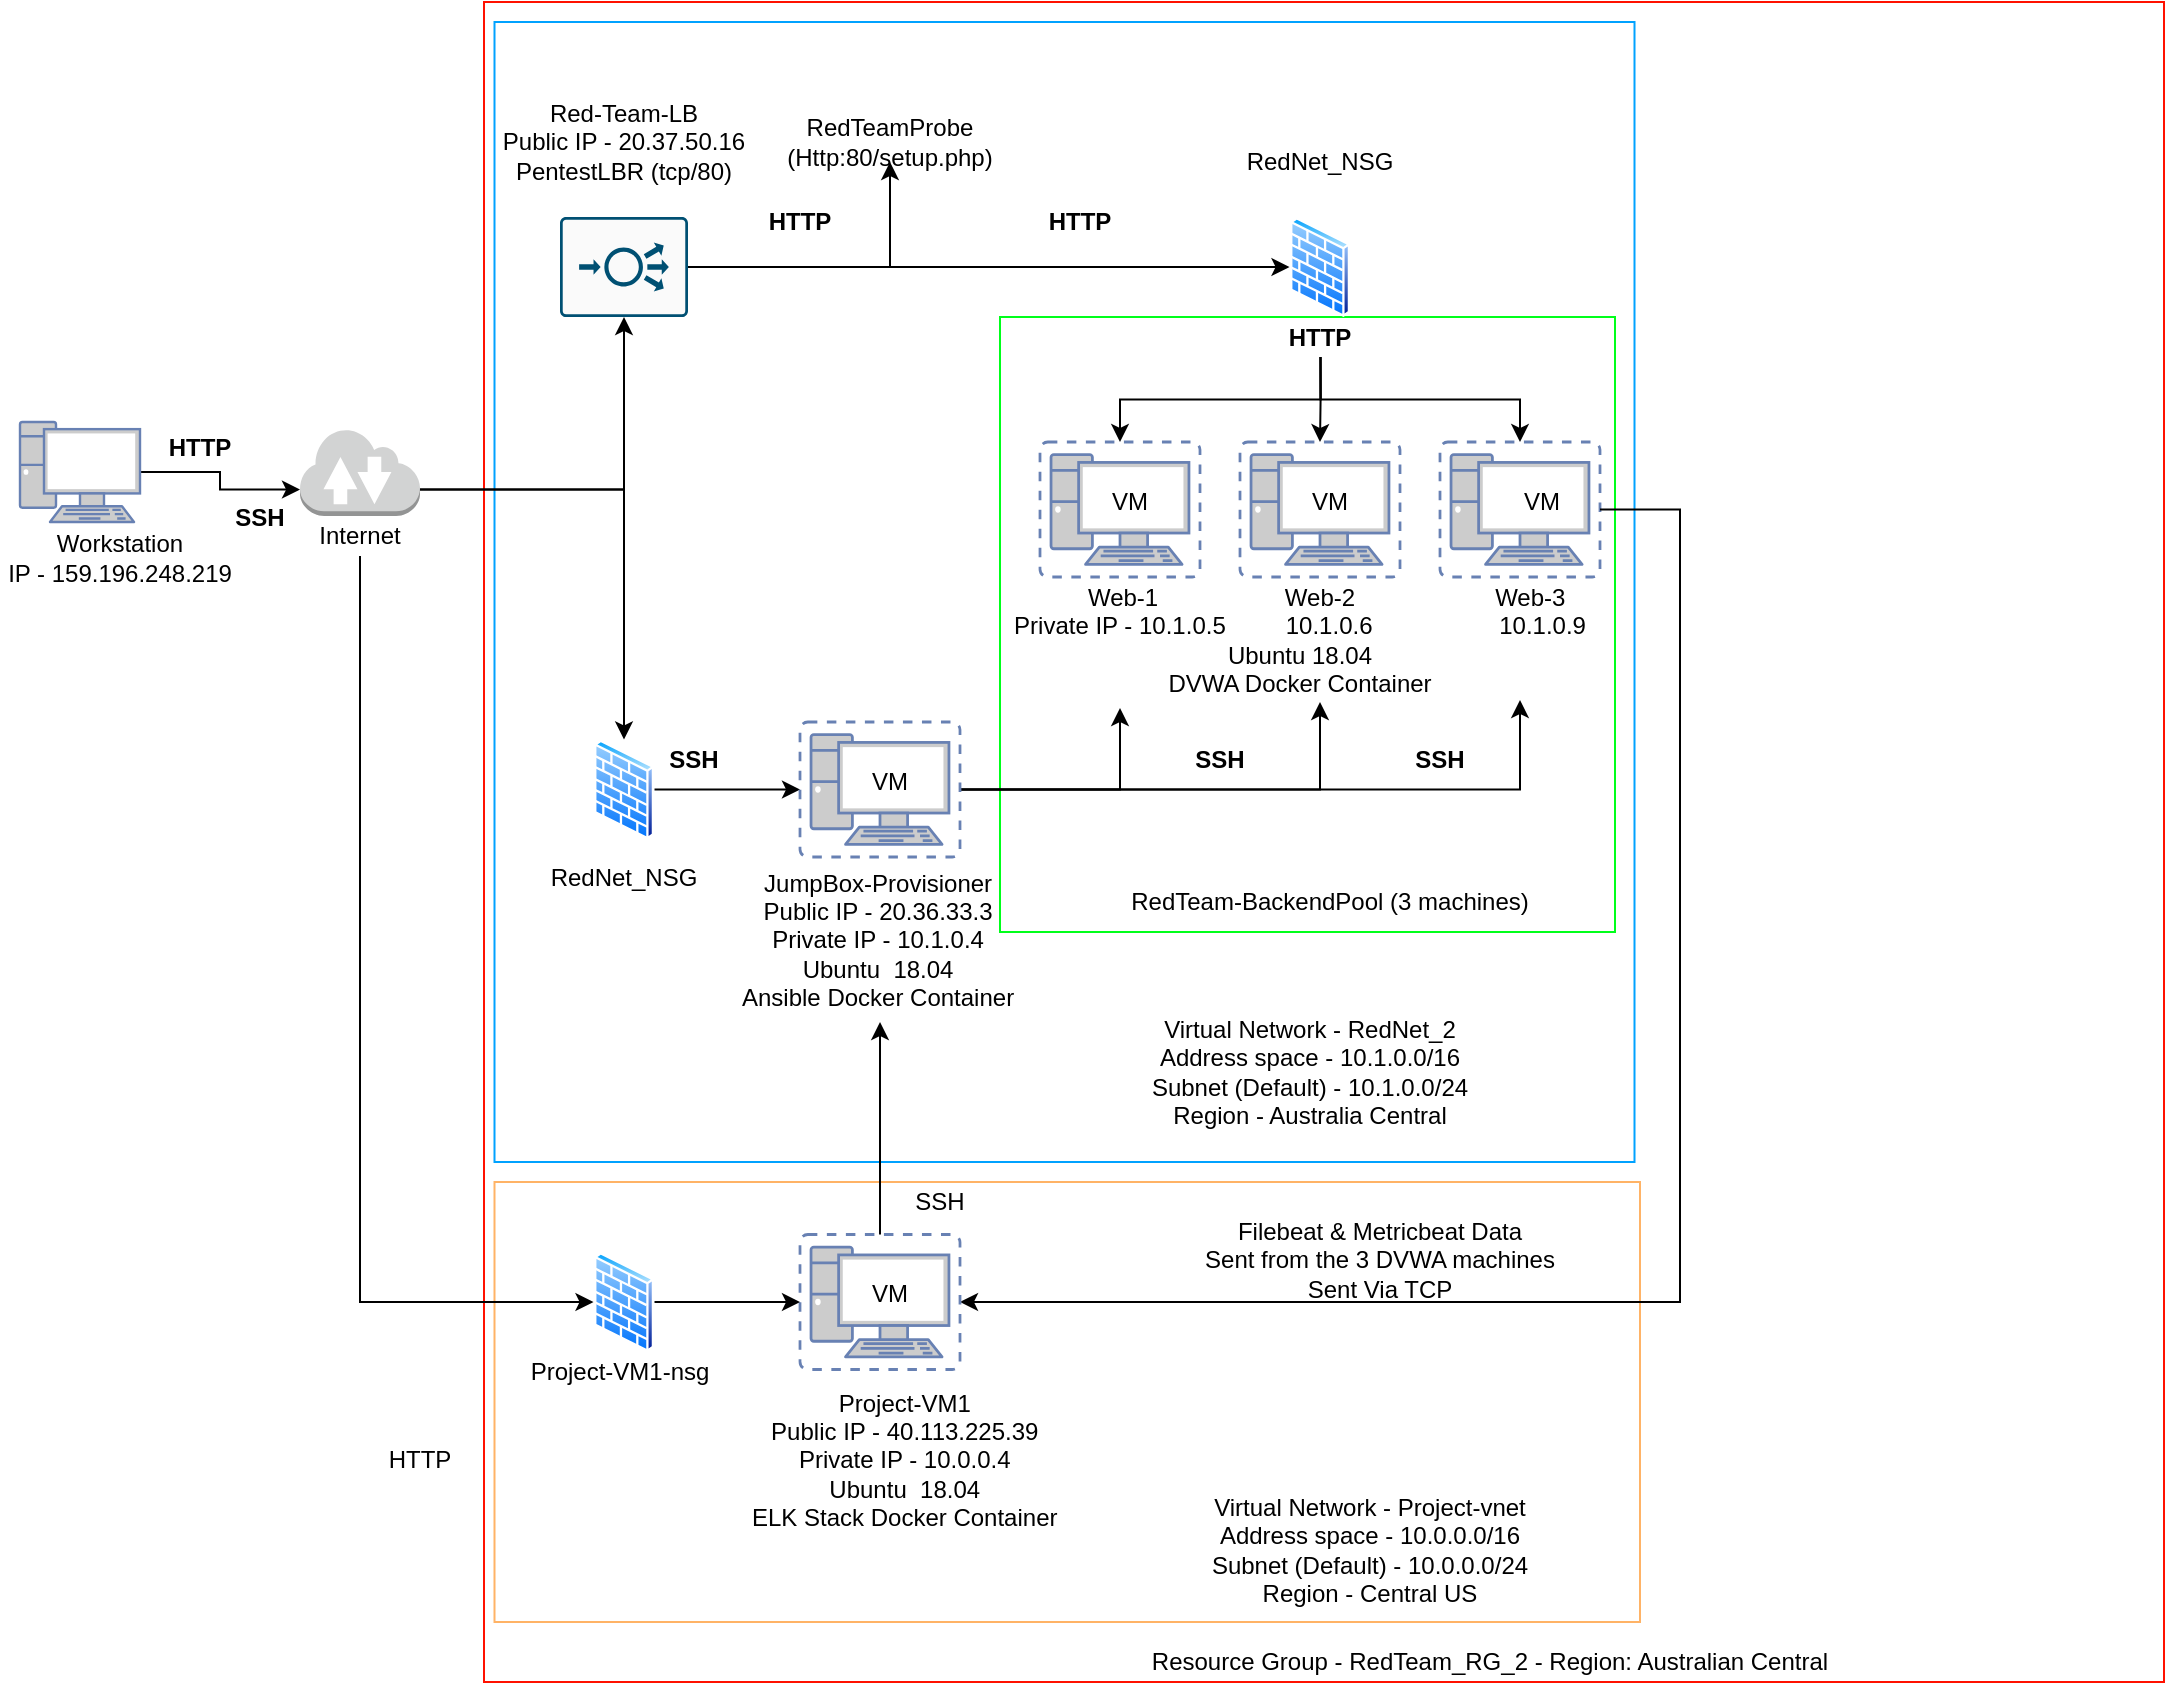 <mxfile version="15.1.2" type="device"><diagram id="x5I4vCdn4oRVfUHawAmI" name="Page-1"><mxGraphModel dx="1422" dy="794" grid="1" gridSize="10" guides="1" tooltips="1" connect="1" arrows="1" fold="1" page="1" pageScale="1" pageWidth="850" pageHeight="1100" math="0" shadow="0"><root><mxCell id="0"/><mxCell id="1" parent="0"/><mxCell id="QsWGYJ9qCwJeC7bXF7KW-99" value="" style="whiteSpace=wrap;html=1;aspect=fixed;strokeColor=#FF1100;" parent="1" vertex="1"><mxGeometry x="242" y="50" width="840" height="840" as="geometry"/></mxCell><mxCell id="mw-ZjkCpr08ad_6L8ox2-15" value="" style="rounded=0;whiteSpace=wrap;html=1;strokeColor=#FFB366;" parent="1" vertex="1"><mxGeometry x="247.25" y="640" width="572.75" height="220" as="geometry"/></mxCell><mxCell id="QsWGYJ9qCwJeC7bXF7KW-102" value="" style="whiteSpace=wrap;html=1;aspect=fixed;strokeColor=#00A2FF;" parent="1" vertex="1"><mxGeometry x="247.25" y="60" width="570" height="570" as="geometry"/></mxCell><mxCell id="QsWGYJ9qCwJeC7bXF7KW-103" value="" style="whiteSpace=wrap;html=1;aspect=fixed;strokeColor=#00FF1A;" parent="1" vertex="1"><mxGeometry x="500" y="207.5" width="307.5" height="307.5" as="geometry"/></mxCell><mxCell id="QsWGYJ9qCwJeC7bXF7KW-61" style="edgeStyle=orthogonalEdgeStyle;rounded=0;orthogonalLoop=1;jettySize=auto;html=1;exitX=1;exitY=0.5;exitDx=0;exitDy=0;exitPerimeter=0;entryX=0;entryY=0.7;entryDx=0;entryDy=0;entryPerimeter=0;" parent="1" source="QsWGYJ9qCwJeC7bXF7KW-1" target="QsWGYJ9qCwJeC7bXF7KW-2" edge="1"><mxGeometry relative="1" as="geometry"/></mxCell><mxCell id="QsWGYJ9qCwJeC7bXF7KW-1" value="" style="fontColor=#0066CC;verticalAlign=top;verticalLabelPosition=bottom;labelPosition=center;align=center;html=1;outlineConnect=0;fillColor=#CCCCCC;strokeColor=#6881B3;gradientColor=none;gradientDirection=north;strokeWidth=2;shape=mxgraph.networks.pc;" parent="1" vertex="1"><mxGeometry x="10" y="260" width="60" height="50" as="geometry"/></mxCell><mxCell id="QsWGYJ9qCwJeC7bXF7KW-17" style="edgeStyle=orthogonalEdgeStyle;rounded=0;orthogonalLoop=1;jettySize=auto;html=1;exitX=1;exitY=0.7;exitDx=0;exitDy=0;exitPerimeter=0;entryX=0.5;entryY=1;entryDx=0;entryDy=0;entryPerimeter=0;" parent="1" source="QsWGYJ9qCwJeC7bXF7KW-2" target="QsWGYJ9qCwJeC7bXF7KW-3" edge="1"><mxGeometry relative="1" as="geometry"/></mxCell><mxCell id="QsWGYJ9qCwJeC7bXF7KW-18" style="edgeStyle=orthogonalEdgeStyle;rounded=0;orthogonalLoop=1;jettySize=auto;html=1;exitX=1;exitY=0.7;exitDx=0;exitDy=0;exitPerimeter=0;entryX=0.5;entryY=0;entryDx=0;entryDy=0;" parent="1" source="QsWGYJ9qCwJeC7bXF7KW-2" target="QsWGYJ9qCwJeC7bXF7KW-4" edge="1"><mxGeometry relative="1" as="geometry"/></mxCell><mxCell id="QsWGYJ9qCwJeC7bXF7KW-2" value="" style="outlineConnect=0;dashed=0;verticalLabelPosition=bottom;verticalAlign=top;align=center;html=1;shape=mxgraph.aws3.internet_2;fillColor=#D2D3D3;gradientColor=none;" parent="1" vertex="1"><mxGeometry x="150" y="263" width="60" height="44" as="geometry"/></mxCell><mxCell id="QsWGYJ9qCwJeC7bXF7KW-19" style="edgeStyle=orthogonalEdgeStyle;rounded=0;orthogonalLoop=1;jettySize=auto;html=1;exitX=1;exitY=0.5;exitDx=0;exitDy=0;exitPerimeter=0;entryX=0;entryY=0.5;entryDx=0;entryDy=0;" parent="1" source="QsWGYJ9qCwJeC7bXF7KW-3" target="QsWGYJ9qCwJeC7bXF7KW-5" edge="1"><mxGeometry relative="1" as="geometry"/></mxCell><mxCell id="QsWGYJ9qCwJeC7bXF7KW-100" style="edgeStyle=orthogonalEdgeStyle;rounded=0;orthogonalLoop=1;jettySize=auto;html=1;exitX=1;exitY=0.5;exitDx=0;exitDy=0;exitPerimeter=0;entryX=0.5;entryY=1;entryDx=0;entryDy=0;" parent="1" source="QsWGYJ9qCwJeC7bXF7KW-3" target="QsWGYJ9qCwJeC7bXF7KW-98" edge="1"><mxGeometry relative="1" as="geometry"/></mxCell><mxCell id="QsWGYJ9qCwJeC7bXF7KW-3" value="" style="points=[[0.015,0.015,0],[0.985,0.015,0],[0.985,0.985,0],[0.015,0.985,0],[0.25,0,0],[0.5,0,0],[0.75,0,0],[1,0.25,0],[1,0.5,0],[1,0.75,0],[0.75,1,0],[0.5,1,0],[0.25,1,0],[0,0.75,0],[0,0.5,0],[0,0.25,0]];verticalLabelPosition=bottom;html=1;verticalAlign=top;aspect=fixed;align=center;pointerEvents=1;shape=mxgraph.cisco19.rect;prIcon=load_balancer;fillColor=#FAFAFA;strokeColor=#005073;" parent="1" vertex="1"><mxGeometry x="280" y="157.5" width="64" height="50" as="geometry"/></mxCell><mxCell id="QsWGYJ9qCwJeC7bXF7KW-35" style="edgeStyle=orthogonalEdgeStyle;rounded=0;orthogonalLoop=1;jettySize=auto;html=1;exitX=1;exitY=0.5;exitDx=0;exitDy=0;entryX=0;entryY=0.5;entryDx=0;entryDy=0;entryPerimeter=0;" parent="1" source="QsWGYJ9qCwJeC7bXF7KW-4" target="QsWGYJ9qCwJeC7bXF7KW-47" edge="1"><mxGeometry relative="1" as="geometry"><mxPoint x="400" y="505" as="targetPoint"/></mxGeometry></mxCell><mxCell id="QsWGYJ9qCwJeC7bXF7KW-4" value="" style="aspect=fixed;perimeter=ellipsePerimeter;html=1;align=center;shadow=0;dashed=0;spacingTop=3;image;image=img/lib/active_directory/firewall.svg;" parent="1" vertex="1"><mxGeometry x="296.75" y="418.75" width="30.5" height="50" as="geometry"/></mxCell><mxCell id="QsWGYJ9qCwJeC7bXF7KW-5" value="" style="aspect=fixed;perimeter=ellipsePerimeter;html=1;align=center;shadow=0;dashed=0;spacingTop=3;image;image=img/lib/active_directory/firewall.svg;" parent="1" vertex="1"><mxGeometry x="644.75" y="157.5" width="30.5" height="50" as="geometry"/></mxCell><mxCell id="QsWGYJ9qCwJeC7bXF7KW-90" style="edgeStyle=orthogonalEdgeStyle;rounded=0;orthogonalLoop=1;jettySize=auto;html=1;exitX=1;exitY=0.5;exitDx=0;exitDy=0;exitPerimeter=0;" parent="1" source="QsWGYJ9qCwJeC7bXF7KW-47" edge="1"><mxGeometry relative="1" as="geometry"><mxPoint x="760" y="399" as="targetPoint"/><Array as="points"><mxPoint x="760" y="444"/></Array></mxGeometry></mxCell><mxCell id="QsWGYJ9qCwJeC7bXF7KW-92" style="edgeStyle=orthogonalEdgeStyle;rounded=0;orthogonalLoop=1;jettySize=auto;html=1;exitX=1;exitY=0.5;exitDx=0;exitDy=0;exitPerimeter=0;" parent="1" source="QsWGYJ9qCwJeC7bXF7KW-47" target="QsWGYJ9qCwJeC7bXF7KW-89" edge="1"><mxGeometry relative="1" as="geometry"><Array as="points"><mxPoint x="660" y="444"/></Array></mxGeometry></mxCell><mxCell id="QsWGYJ9qCwJeC7bXF7KW-93" style="edgeStyle=orthogonalEdgeStyle;rounded=0;orthogonalLoop=1;jettySize=auto;html=1;exitX=1;exitY=0.5;exitDx=0;exitDy=0;exitPerimeter=0;" parent="1" source="QsWGYJ9qCwJeC7bXF7KW-47" edge="1"><mxGeometry relative="1" as="geometry"><mxPoint x="560" y="403" as="targetPoint"/><Array as="points"><mxPoint x="560" y="444"/><mxPoint x="560" y="403"/></Array></mxGeometry></mxCell><mxCell id="QsWGYJ9qCwJeC7bXF7KW-47" value="" style="fontColor=#0066CC;verticalAlign=top;verticalLabelPosition=bottom;labelPosition=center;align=center;html=1;outlineConnect=0;fillColor=#CCCCCC;strokeColor=#6881B3;gradientColor=none;gradientDirection=north;strokeWidth=2;shape=mxgraph.networks.virtual_pc;" parent="1" vertex="1"><mxGeometry x="400" y="410" width="80" height="67.5" as="geometry"/></mxCell><mxCell id="QsWGYJ9qCwJeC7bXF7KW-48" value="" style="fontColor=#0066CC;verticalAlign=top;verticalLabelPosition=bottom;labelPosition=center;align=center;html=1;outlineConnect=0;fillColor=#CCCCCC;strokeColor=#6881B3;gradientColor=none;gradientDirection=north;strokeWidth=2;shape=mxgraph.networks.virtual_pc;" parent="1" vertex="1"><mxGeometry x="520" y="270" width="80" height="67.5" as="geometry"/></mxCell><mxCell id="QsWGYJ9qCwJeC7bXF7KW-49" value="" style="fontColor=#0066CC;verticalAlign=top;verticalLabelPosition=bottom;labelPosition=center;align=center;html=1;outlineConnect=0;fillColor=#CCCCCC;strokeColor=#6881B3;gradientColor=none;gradientDirection=north;strokeWidth=2;shape=mxgraph.networks.virtual_pc;" parent="1" vertex="1"><mxGeometry x="620" y="270" width="80" height="67.5" as="geometry"/></mxCell><mxCell id="QsWGYJ9qCwJeC7bXF7KW-50" value="" style="fontColor=#0066CC;verticalAlign=top;verticalLabelPosition=bottom;labelPosition=center;align=center;html=1;outlineConnect=0;fillColor=#CCCCCC;strokeColor=#6881B3;gradientColor=none;gradientDirection=north;strokeWidth=2;shape=mxgraph.networks.virtual_pc;" parent="1" vertex="1"><mxGeometry x="720" y="270" width="80" height="67.5" as="geometry"/></mxCell><mxCell id="mw-ZjkCpr08ad_6L8ox2-11" style="edgeStyle=orthogonalEdgeStyle;rounded=0;orthogonalLoop=1;jettySize=auto;html=1;exitX=1;exitY=0.5;exitDx=0;exitDy=0;exitPerimeter=0;" parent="1" source="QsWGYJ9qCwJeC7bXF7KW-50" target="mw-ZjkCpr08ad_6L8ox2-1" edge="1"><mxGeometry relative="1" as="geometry"><mxPoint x="890" y="760" as="targetPoint"/><Array as="points"><mxPoint x="840" y="304"/><mxPoint x="840" y="700"/></Array></mxGeometry></mxCell><mxCell id="QsWGYJ9qCwJeC7bXF7KW-62" value="&lt;b&gt;HTTP&lt;/b&gt;" style="text;html=1;strokeColor=none;fillColor=none;align=center;verticalAlign=middle;whiteSpace=wrap;rounded=0;" parent="1" vertex="1"><mxGeometry x="80" y="263" width="40" height="20" as="geometry"/></mxCell><mxCell id="QsWGYJ9qCwJeC7bXF7KW-63" value="&lt;b&gt;SSH&lt;/b&gt;" style="text;html=1;strokeColor=none;fillColor=none;align=center;verticalAlign=middle;whiteSpace=wrap;rounded=0;" parent="1" vertex="1"><mxGeometry x="110" y="297.5" width="40" height="20" as="geometry"/></mxCell><mxCell id="QsWGYJ9qCwJeC7bXF7KW-64" value="&lt;b&gt;HTTP&lt;/b&gt;" style="text;html=1;strokeColor=none;fillColor=none;align=center;verticalAlign=middle;whiteSpace=wrap;rounded=0;" parent="1" vertex="1"><mxGeometry x="380" y="150" width="40" height="20" as="geometry"/></mxCell><mxCell id="QsWGYJ9qCwJeC7bXF7KW-108" style="edgeStyle=orthogonalEdgeStyle;rounded=0;orthogonalLoop=1;jettySize=auto;html=1;exitX=0.5;exitY=1;exitDx=0;exitDy=0;" parent="1" source="QsWGYJ9qCwJeC7bXF7KW-65" target="QsWGYJ9qCwJeC7bXF7KW-49" edge="1"><mxGeometry relative="1" as="geometry"/></mxCell><mxCell id="QsWGYJ9qCwJeC7bXF7KW-109" style="edgeStyle=orthogonalEdgeStyle;rounded=0;orthogonalLoop=1;jettySize=auto;html=1;exitX=0.5;exitY=1;exitDx=0;exitDy=0;entryX=0.5;entryY=0;entryDx=0;entryDy=0;entryPerimeter=0;" parent="1" source="QsWGYJ9qCwJeC7bXF7KW-65" target="QsWGYJ9qCwJeC7bXF7KW-48" edge="1"><mxGeometry relative="1" as="geometry"/></mxCell><mxCell id="QsWGYJ9qCwJeC7bXF7KW-110" style="edgeStyle=orthogonalEdgeStyle;rounded=0;orthogonalLoop=1;jettySize=auto;html=1;exitX=0.5;exitY=1;exitDx=0;exitDy=0;" parent="1" source="QsWGYJ9qCwJeC7bXF7KW-65" target="QsWGYJ9qCwJeC7bXF7KW-50" edge="1"><mxGeometry relative="1" as="geometry"/></mxCell><mxCell id="QsWGYJ9qCwJeC7bXF7KW-65" value="&lt;b&gt;HTTP&lt;/b&gt;" style="text;html=1;strokeColor=none;fillColor=none;align=center;verticalAlign=middle;whiteSpace=wrap;rounded=0;" parent="1" vertex="1"><mxGeometry x="640.25" y="207.5" width="40" height="20" as="geometry"/></mxCell><mxCell id="QsWGYJ9qCwJeC7bXF7KW-66" value="RedNet_NSG" style="text;html=1;strokeColor=none;fillColor=none;align=center;verticalAlign=middle;whiteSpace=wrap;rounded=0;" parent="1" vertex="1"><mxGeometry x="267" y="477.5" width="90" height="20" as="geometry"/></mxCell><mxCell id="QsWGYJ9qCwJeC7bXF7KW-67" value="" style="shape=image;html=1;verticalAlign=top;verticalLabelPosition=bottom;labelBackgroundColor=#ffffff;imageAspect=0;aspect=fixed;image=https://cdn2.iconfinder.com/data/icons/miscellaneous-31/60/probe-128.png;strokeColor=#2FFF05;" parent="1" vertex="1"><mxGeometry x="420" y="60" width="50" height="50" as="geometry"/></mxCell><mxCell id="QsWGYJ9qCwJeC7bXF7KW-71" value="RedNet_NSG" style="text;html=1;strokeColor=none;fillColor=none;align=center;verticalAlign=middle;whiteSpace=wrap;rounded=0;" parent="1" vertex="1"><mxGeometry x="615" y="120" width="90" height="20" as="geometry"/></mxCell><mxCell id="QsWGYJ9qCwJeC7bXF7KW-76" value="&lt;div style=&quot;text-align: center&quot;&gt;&lt;span&gt;JumpBox-Provisioner&lt;/span&gt;&lt;/div&gt;&lt;div style=&quot;text-align: center&quot;&gt;&lt;span&gt;Public IP - 20.36.33.3&lt;/span&gt;&lt;/div&gt;&lt;div style=&quot;text-align: center&quot;&gt;&lt;span&gt;Private IP - 10.1.0.4&lt;/span&gt;&lt;/div&gt;&lt;div style=&quot;text-align: center&quot;&gt;&lt;span&gt;Ubuntu&amp;nbsp; 18.04&lt;/span&gt;&lt;/div&gt;&lt;div style=&quot;text-align: center&quot;&gt;&lt;span&gt;Ansible Docker Container&lt;/span&gt;&lt;/div&gt;" style="text;html=1;strokeColor=none;fillColor=none;align=left;verticalAlign=middle;whiteSpace=wrap;rounded=0;" parent="1" vertex="1"><mxGeometry x="368.88" y="477.5" width="142.25" height="82.5" as="geometry"/></mxCell><mxCell id="QsWGYJ9qCwJeC7bXF7KW-78" value="VM" style="text;html=1;strokeColor=none;fillColor=none;align=center;verticalAlign=middle;whiteSpace=wrap;rounded=0;" parent="1" vertex="1"><mxGeometry x="430" y="430" width="30" height="20" as="geometry"/></mxCell><mxCell id="QsWGYJ9qCwJeC7bXF7KW-79" value="VM" style="text;html=1;strokeColor=none;fillColor=none;align=center;verticalAlign=middle;whiteSpace=wrap;rounded=0;" parent="1" vertex="1"><mxGeometry x="550" y="290" width="30" height="20" as="geometry"/></mxCell><mxCell id="QsWGYJ9qCwJeC7bXF7KW-80" value="VM" style="text;html=1;strokeColor=none;fillColor=none;align=center;verticalAlign=middle;whiteSpace=wrap;rounded=0;" parent="1" vertex="1"><mxGeometry x="650.25" y="290" width="30" height="20" as="geometry"/></mxCell><mxCell id="QsWGYJ9qCwJeC7bXF7KW-81" value="VM" style="text;html=1;strokeColor=none;fillColor=none;align=center;verticalAlign=middle;whiteSpace=wrap;rounded=0;" parent="1" vertex="1"><mxGeometry x="756.25" y="290" width="30" height="20" as="geometry"/></mxCell><mxCell id="QsWGYJ9qCwJeC7bXF7KW-82" value="Workstation&lt;br&gt;IP - 159.196.248.219" style="text;html=1;strokeColor=none;fillColor=none;align=center;verticalAlign=middle;whiteSpace=wrap;rounded=0;" parent="1" vertex="1"><mxGeometry y="317.5" width="120" height="20" as="geometry"/></mxCell><mxCell id="mw-ZjkCpr08ad_6L8ox2-8" style="edgeStyle=elbowEdgeStyle;rounded=0;orthogonalLoop=1;jettySize=auto;html=1;exitX=0.5;exitY=1;exitDx=0;exitDy=0;entryX=0;entryY=0.5;entryDx=0;entryDy=0;" parent="1" source="QsWGYJ9qCwJeC7bXF7KW-83" target="mw-ZjkCpr08ad_6L8ox2-3" edge="1"><mxGeometry relative="1" as="geometry"><Array as="points"><mxPoint x="180" y="580"/></Array></mxGeometry></mxCell><mxCell id="QsWGYJ9qCwJeC7bXF7KW-83" value="Internet" style="text;html=1;strokeColor=none;fillColor=none;align=center;verticalAlign=middle;whiteSpace=wrap;rounded=0;" parent="1" vertex="1"><mxGeometry x="160" y="307" width="40" height="20" as="geometry"/></mxCell><mxCell id="QsWGYJ9qCwJeC7bXF7KW-84" value="&lt;b&gt;SSH&lt;/b&gt;" style="text;html=1;strokeColor=none;fillColor=none;align=center;verticalAlign=middle;whiteSpace=wrap;rounded=0;" parent="1" vertex="1"><mxGeometry x="327.25" y="418.75" width="40" height="20" as="geometry"/></mxCell><mxCell id="QsWGYJ9qCwJeC7bXF7KW-86" value="&lt;b&gt;SSH&lt;/b&gt;" style="text;html=1;strokeColor=none;fillColor=none;align=center;verticalAlign=middle;whiteSpace=wrap;rounded=0;" parent="1" vertex="1"><mxGeometry x="590" y="418.75" width="40" height="20" as="geometry"/></mxCell><mxCell id="QsWGYJ9qCwJeC7bXF7KW-87" value="&lt;b&gt;SSH&lt;/b&gt;" style="text;html=1;strokeColor=none;fillColor=none;align=center;verticalAlign=middle;whiteSpace=wrap;rounded=0;" parent="1" vertex="1"><mxGeometry x="700" y="418.75" width="40" height="20" as="geometry"/></mxCell><mxCell id="QsWGYJ9qCwJeC7bXF7KW-89" value="&amp;nbsp; &amp;nbsp; &amp;nbsp; &amp;nbsp; Web-1&amp;nbsp; &amp;nbsp; &amp;nbsp; &amp;nbsp; &amp;nbsp; &amp;nbsp; &amp;nbsp; &amp;nbsp; &amp;nbsp; &amp;nbsp;Web-2&amp;nbsp; &amp;nbsp; &amp;nbsp; &amp;nbsp; &amp;nbsp; &amp;nbsp; &amp;nbsp; &amp;nbsp; &amp;nbsp; &amp;nbsp; &amp;nbsp;Web-3&lt;br&gt;Private IP - 10.1.0.5&amp;nbsp; &amp;nbsp; &amp;nbsp; &amp;nbsp; &amp;nbsp;10.1.0.6&amp;nbsp; &amp;nbsp; &amp;nbsp; &amp;nbsp; &amp;nbsp; &amp;nbsp; &amp;nbsp; &amp;nbsp; &amp;nbsp; &amp;nbsp;10.1.0.9&lt;br&gt;Ubuntu 18.04&lt;br&gt;DVWA Docker Container" style="text;html=1;strokeColor=none;fillColor=none;align=center;verticalAlign=middle;whiteSpace=wrap;rounded=0;" parent="1" vertex="1"><mxGeometry x="500" y="337.5" width="300" height="62.5" as="geometry"/></mxCell><mxCell id="QsWGYJ9qCwJeC7bXF7KW-97" value="Red-Team-LB&lt;br&gt;Public IP - 20.37.50.16&lt;br&gt;PentestLBR (tcp/80)" style="text;html=1;strokeColor=none;fillColor=none;align=center;verticalAlign=middle;whiteSpace=wrap;rounded=0;" parent="1" vertex="1"><mxGeometry x="242" y="100" width="140" height="40" as="geometry"/></mxCell><mxCell id="QsWGYJ9qCwJeC7bXF7KW-98" value="RedTeamProbe&lt;br&gt;(Http:80/setup.php)" style="text;html=1;strokeColor=none;fillColor=none;align=center;verticalAlign=middle;whiteSpace=wrap;rounded=0;" parent="1" vertex="1"><mxGeometry x="385" y="110" width="120" height="20" as="geometry"/></mxCell><mxCell id="QsWGYJ9qCwJeC7bXF7KW-101" value="&lt;b&gt;HTTP&lt;/b&gt;" style="text;html=1;strokeColor=none;fillColor=none;align=center;verticalAlign=middle;whiteSpace=wrap;rounded=0;" parent="1" vertex="1"><mxGeometry x="520" y="150" width="40" height="20" as="geometry"/></mxCell><mxCell id="QsWGYJ9qCwJeC7bXF7KW-104" value="RedTeam-BackendPool (3 machines)" style="text;html=1;strokeColor=none;fillColor=none;align=center;verticalAlign=middle;whiteSpace=wrap;rounded=0;" parent="1" vertex="1"><mxGeometry x="560.25" y="490" width="210" height="20" as="geometry"/></mxCell><mxCell id="QsWGYJ9qCwJeC7bXF7KW-105" value="Virtual Network - RedNet_2&lt;br&gt;Address space - 10.1.0.0/16&lt;br&gt;Subnet (Default) - 10.1.0.0/24&lt;br&gt;Region - Australia Central" style="text;html=1;strokeColor=none;fillColor=none;align=center;verticalAlign=middle;whiteSpace=wrap;rounded=0;" parent="1" vertex="1"><mxGeometry x="550" y="550" width="210" height="70" as="geometry"/></mxCell><mxCell id="QsWGYJ9qCwJeC7bXF7KW-106" value="Resource Group - RedTeam_RG_2 - Region: Australian Central" style="text;html=1;strokeColor=none;fillColor=none;align=center;verticalAlign=middle;whiteSpace=wrap;rounded=0;" parent="1" vertex="1"><mxGeometry x="560" y="870" width="370" height="20" as="geometry"/></mxCell><mxCell id="mw-ZjkCpr08ad_6L8ox2-5" style="edgeStyle=elbowEdgeStyle;rounded=0;orthogonalLoop=1;jettySize=auto;elbow=vertical;html=1;exitX=0.5;exitY=0;exitDx=0;exitDy=0;exitPerimeter=0;" parent="1" source="mw-ZjkCpr08ad_6L8ox2-1" target="QsWGYJ9qCwJeC7bXF7KW-76" edge="1"><mxGeometry relative="1" as="geometry"/></mxCell><mxCell id="mw-ZjkCpr08ad_6L8ox2-1" value="" style="fontColor=#0066CC;verticalAlign=top;verticalLabelPosition=bottom;labelPosition=center;align=center;html=1;outlineConnect=0;fillColor=#CCCCCC;strokeColor=#6881B3;gradientColor=none;gradientDirection=north;strokeWidth=2;shape=mxgraph.networks.virtual_pc;" parent="1" vertex="1"><mxGeometry x="400" y="666.25" width="80" height="67.5" as="geometry"/></mxCell><mxCell id="mw-ZjkCpr08ad_6L8ox2-2" value="VM" style="text;html=1;strokeColor=none;fillColor=none;align=center;verticalAlign=middle;whiteSpace=wrap;rounded=0;" parent="1" vertex="1"><mxGeometry x="430" y="686.25" width="30" height="20" as="geometry"/></mxCell><mxCell id="mw-ZjkCpr08ad_6L8ox2-4" style="edgeStyle=elbowEdgeStyle;rounded=0;orthogonalLoop=1;jettySize=auto;elbow=vertical;html=1;exitX=1;exitY=0.5;exitDx=0;exitDy=0;entryX=0;entryY=0.5;entryDx=0;entryDy=0;entryPerimeter=0;" parent="1" source="mw-ZjkCpr08ad_6L8ox2-3" target="mw-ZjkCpr08ad_6L8ox2-1" edge="1"><mxGeometry relative="1" as="geometry"><Array as="points"><mxPoint x="370" y="700"/><mxPoint x="370" y="710"/><mxPoint x="430" y="744"/><mxPoint x="400" y="803"/><mxPoint x="430" y="803"/></Array></mxGeometry></mxCell><mxCell id="mw-ZjkCpr08ad_6L8ox2-3" value="" style="aspect=fixed;perimeter=ellipsePerimeter;html=1;align=center;shadow=0;dashed=0;spacingTop=3;image;image=img/lib/active_directory/firewall.svg;direction=east;" parent="1" vertex="1"><mxGeometry x="296.75" y="675" width="30.5" height="50" as="geometry"/></mxCell><mxCell id="mw-ZjkCpr08ad_6L8ox2-12" value="SSH" style="text;html=1;strokeColor=none;fillColor=none;align=center;verticalAlign=middle;whiteSpace=wrap;rounded=0;" parent="1" vertex="1"><mxGeometry x="450" y="640" width="40" height="20" as="geometry"/></mxCell><mxCell id="mw-ZjkCpr08ad_6L8ox2-13" value="HTTP" style="text;html=1;strokeColor=none;fillColor=none;align=center;verticalAlign=middle;whiteSpace=wrap;rounded=0;" parent="1" vertex="1"><mxGeometry x="190" y="768.75" width="40" height="20" as="geometry"/></mxCell><mxCell id="mw-ZjkCpr08ad_6L8ox2-14" value="Filebeat &amp;amp; Metricbeat Data&lt;br&gt;Sent from the 3 DVWA machines&lt;br&gt;Sent Via TCP" style="text;html=1;strokeColor=none;fillColor=none;align=center;verticalAlign=middle;whiteSpace=wrap;rounded=0;" parent="1" vertex="1"><mxGeometry x="575" y="660" width="230" height="38.75" as="geometry"/></mxCell><mxCell id="mw-ZjkCpr08ad_6L8ox2-16" value="Virtual Network - Project-vnet&lt;br&gt;Address space - 10.0.0.0/16&lt;br&gt;Subnet (Default) - 10.0.0.0/24&lt;br&gt;Region - Central US" style="text;html=1;strokeColor=none;fillColor=none;align=center;verticalAlign=middle;whiteSpace=wrap;rounded=0;" parent="1" vertex="1"><mxGeometry x="580" y="788.75" width="210" height="70" as="geometry"/></mxCell><mxCell id="mw-ZjkCpr08ad_6L8ox2-17" value="&lt;div style=&quot;text-align: center&quot;&gt;Project-VM1&lt;/div&gt;&lt;div style=&quot;text-align: center&quot;&gt;&lt;span&gt;Public IP - 40.113.225.39&lt;/span&gt;&lt;/div&gt;&lt;div style=&quot;text-align: center&quot;&gt;&lt;span&gt;Private IP - 10.0.0.4&lt;/span&gt;&lt;/div&gt;&lt;div style=&quot;text-align: center&quot;&gt;&lt;span&gt;Ubuntu&amp;nbsp; 18.04&lt;/span&gt;&lt;/div&gt;&lt;div style=&quot;text-align: center&quot;&gt;&lt;span&gt;ELK Stack Docker Container&lt;/span&gt;&lt;/div&gt;" style="text;html=1;strokeColor=none;fillColor=none;align=left;verticalAlign=middle;whiteSpace=wrap;rounded=0;" parent="1" vertex="1"><mxGeometry x="373.88" y="737.5" width="156.12" height="82.5" as="geometry"/></mxCell><mxCell id="Myyo9KK_qGzX4xQXtRas-1" value="Project-VM1-nsg" style="text;html=1;strokeColor=none;fillColor=none;align=center;verticalAlign=middle;whiteSpace=wrap;rounded=0;" vertex="1" parent="1"><mxGeometry x="260" y="725" width="100" height="20" as="geometry"/></mxCell></root></mxGraphModel></diagram></mxfile>